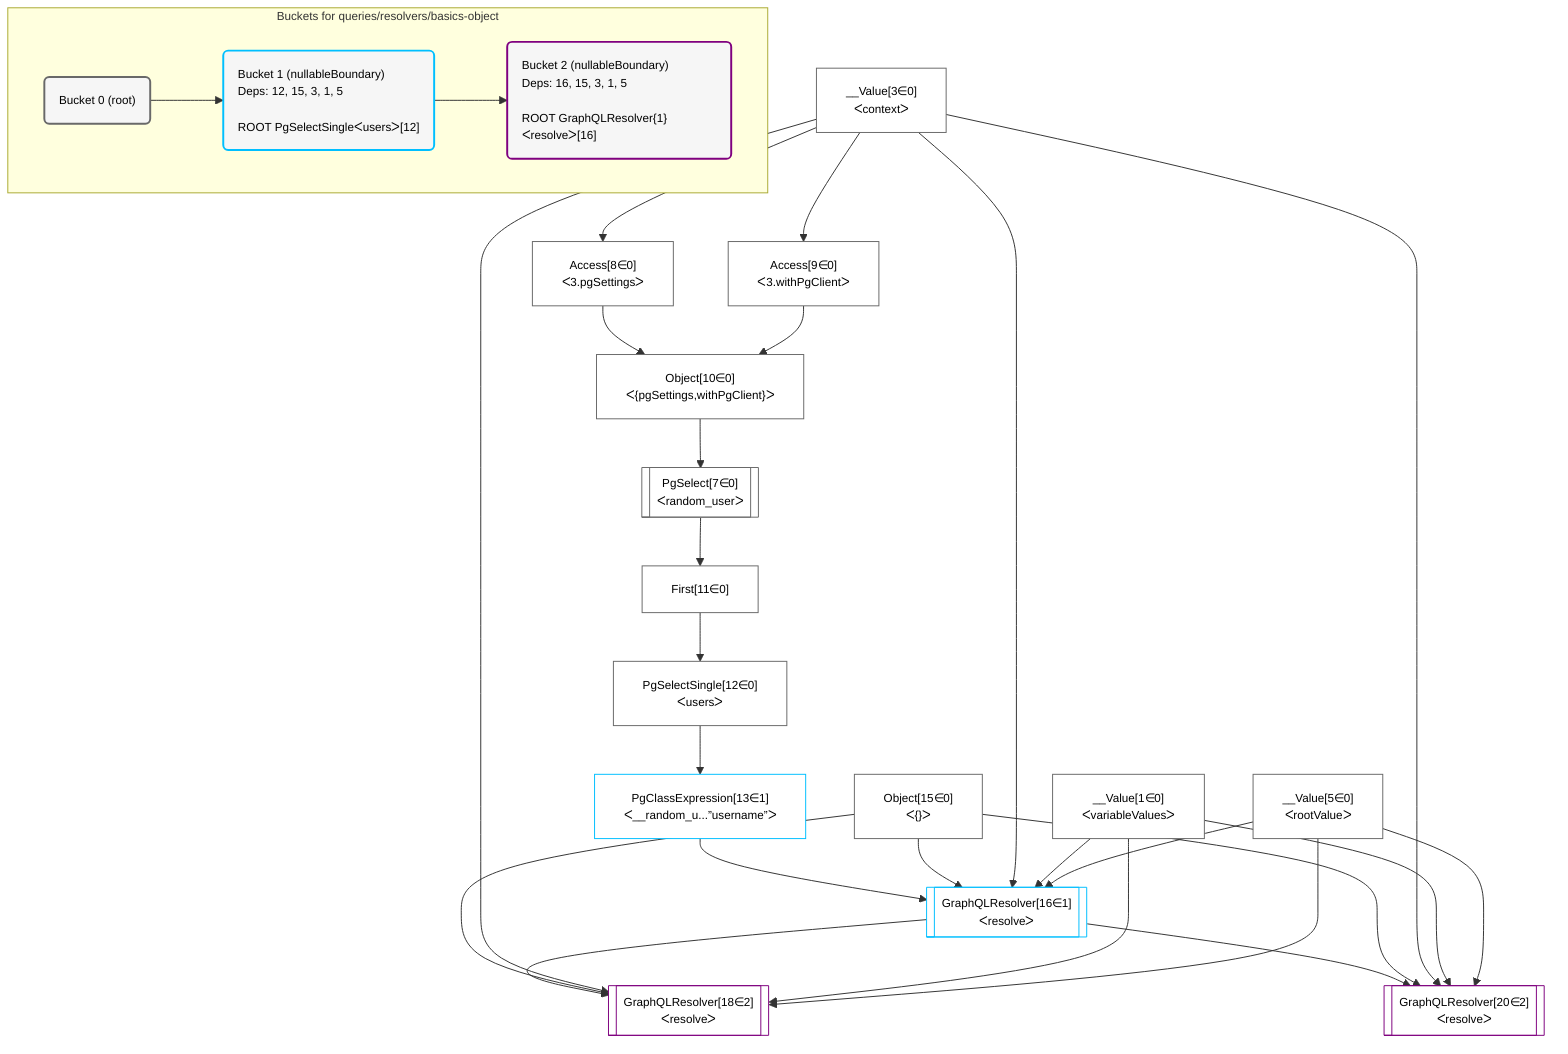 %%{init: {'themeVariables': { 'fontSize': '12px'}}}%%
graph TD
    classDef path fill:#eee,stroke:#000,color:#000
    classDef plan fill:#fff,stroke-width:1px,color:#000
    classDef itemplan fill:#fff,stroke-width:2px,color:#000
    classDef sideeffectplan fill:#f00,stroke-width:2px,color:#000
    classDef bucket fill:#f6f6f6,color:#000,stroke-width:2px,text-align:left


    %% define steps
    __Value1["__Value[1∈0]<br />ᐸvariableValuesᐳ"]:::plan
    __Value3["__Value[3∈0]<br />ᐸcontextᐳ"]:::plan
    __Value5["__Value[5∈0]<br />ᐸrootValueᐳ"]:::plan
    Access8["Access[8∈0]<br />ᐸ3.pgSettingsᐳ"]:::plan
    Access9["Access[9∈0]<br />ᐸ3.withPgClientᐳ"]:::plan
    Object10["Object[10∈0]<br />ᐸ{pgSettings,withPgClient}ᐳ"]:::plan
    PgSelect7[["PgSelect[7∈0]<br />ᐸrandom_userᐳ"]]:::plan
    First11["First[11∈0]"]:::plan
    PgSelectSingle12["PgSelectSingle[12∈0]<br />ᐸusersᐳ"]:::plan
    PgClassExpression13["PgClassExpression[13∈1]<br />ᐸ__random_u...”username”ᐳ"]:::plan
    Object15["Object[15∈0]<br />ᐸ{}ᐳ"]:::plan
    GraphQLResolver16[["GraphQLResolver[16∈1]<br />ᐸresolveᐳ"]]:::plan
    GraphQLResolver18[["GraphQLResolver[18∈2]<br />ᐸresolveᐳ"]]:::plan
    GraphQLResolver20[["GraphQLResolver[20∈2]<br />ᐸresolveᐳ"]]:::plan

    %% plan dependencies
    __Value3 --> Access8
    __Value3 --> Access9
    Access8 & Access9 --> Object10
    Object10 --> PgSelect7
    PgSelect7 --> First11
    First11 --> PgSelectSingle12
    PgSelectSingle12 --> PgClassExpression13
    PgClassExpression13 & Object15 & __Value3 & __Value1 & __Value5 --> GraphQLResolver16
    GraphQLResolver16 & Object15 & __Value3 & __Value1 & __Value5 --> GraphQLResolver18
    GraphQLResolver16 & Object15 & __Value3 & __Value1 & __Value5 --> GraphQLResolver20

    subgraph "Buckets for queries/resolvers/basics-object"
    Bucket0("Bucket 0 (root)"):::bucket
    classDef bucket0 stroke:#696969
    class Bucket0,__Value1,__Value3,__Value5,PgSelect7,Access8,Access9,Object10,First11,PgSelectSingle12,Object15 bucket0
    Bucket1("Bucket 1 (nullableBoundary)<br />Deps: 12, 15, 3, 1, 5<br /><br />ROOT PgSelectSingleᐸusersᐳ[12]"):::bucket
    classDef bucket1 stroke:#00bfff
    class Bucket1,PgClassExpression13,GraphQLResolver16 bucket1
    Bucket2("Bucket 2 (nullableBoundary)<br />Deps: 16, 15, 3, 1, 5<br /><br />ROOT GraphQLResolver{1}ᐸresolveᐳ[16]"):::bucket
    classDef bucket2 stroke:#7f007f
    class Bucket2,GraphQLResolver18,GraphQLResolver20 bucket2
    Bucket0 --> Bucket1
    Bucket1 --> Bucket2
    end